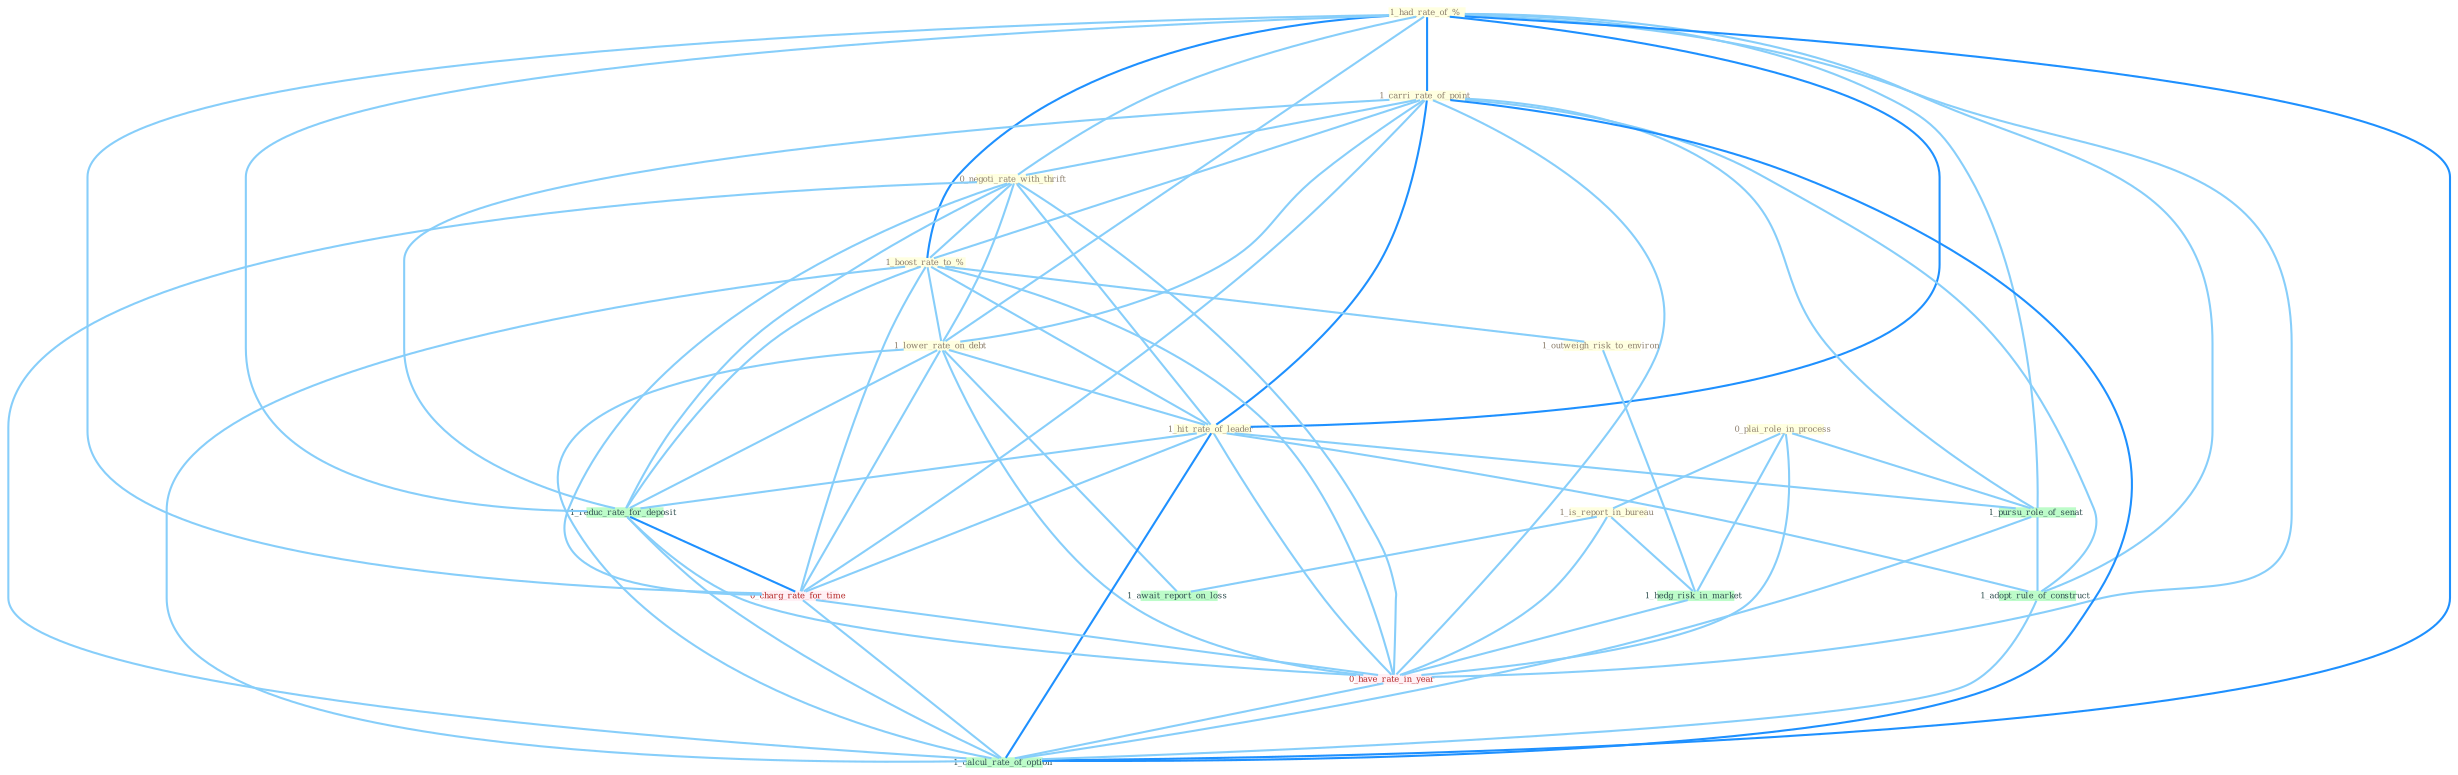 Graph G{ 
    node
    [shape=polygon,style=filled,width=.5,height=.06,color="#BDFCC9",fixedsize=true,fontsize=4,
    fontcolor="#2f4f4f"];
    {node
    [color="#ffffe0", fontcolor="#8b7d6b"] "1_had_rate_of_% " "0_plai_role_in_process " "1_carri_rate_of_point " "0_negoti_rate_with_thrift " "1_boost_rate_to_% " "1_lower_rate_on_debt " "1_is_report_in_bureau " "1_outweigh_risk_to_environ " "1_hit_rate_of_leader "}
{node [color="#fff0f5", fontcolor="#b22222"] "0_charg_rate_for_time " "0_have_rate_in_year "}
edge [color="#B0E2FF"];

	"1_had_rate_of_% " -- "1_carri_rate_of_point " [w="2", color="#1e90ff" , len=0.8];
	"1_had_rate_of_% " -- "0_negoti_rate_with_thrift " [w="1", color="#87cefa" ];
	"1_had_rate_of_% " -- "1_boost_rate_to_% " [w="2", color="#1e90ff" , len=0.8];
	"1_had_rate_of_% " -- "1_lower_rate_on_debt " [w="1", color="#87cefa" ];
	"1_had_rate_of_% " -- "1_hit_rate_of_leader " [w="2", color="#1e90ff" , len=0.8];
	"1_had_rate_of_% " -- "1_pursu_role_of_senat " [w="1", color="#87cefa" ];
	"1_had_rate_of_% " -- "1_reduc_rate_for_deposit " [w="1", color="#87cefa" ];
	"1_had_rate_of_% " -- "0_charg_rate_for_time " [w="1", color="#87cefa" ];
	"1_had_rate_of_% " -- "1_adopt_rule_of_construct " [w="1", color="#87cefa" ];
	"1_had_rate_of_% " -- "0_have_rate_in_year " [w="1", color="#87cefa" ];
	"1_had_rate_of_% " -- "1_calcul_rate_of_option " [w="2", color="#1e90ff" , len=0.8];
	"0_plai_role_in_process " -- "1_is_report_in_bureau " [w="1", color="#87cefa" ];
	"0_plai_role_in_process " -- "1_pursu_role_of_senat " [w="1", color="#87cefa" ];
	"0_plai_role_in_process " -- "1_hedg_risk_in_market " [w="1", color="#87cefa" ];
	"0_plai_role_in_process " -- "0_have_rate_in_year " [w="1", color="#87cefa" ];
	"1_carri_rate_of_point " -- "0_negoti_rate_with_thrift " [w="1", color="#87cefa" ];
	"1_carri_rate_of_point " -- "1_boost_rate_to_% " [w="1", color="#87cefa" ];
	"1_carri_rate_of_point " -- "1_lower_rate_on_debt " [w="1", color="#87cefa" ];
	"1_carri_rate_of_point " -- "1_hit_rate_of_leader " [w="2", color="#1e90ff" , len=0.8];
	"1_carri_rate_of_point " -- "1_pursu_role_of_senat " [w="1", color="#87cefa" ];
	"1_carri_rate_of_point " -- "1_reduc_rate_for_deposit " [w="1", color="#87cefa" ];
	"1_carri_rate_of_point " -- "0_charg_rate_for_time " [w="1", color="#87cefa" ];
	"1_carri_rate_of_point " -- "1_adopt_rule_of_construct " [w="1", color="#87cefa" ];
	"1_carri_rate_of_point " -- "0_have_rate_in_year " [w="1", color="#87cefa" ];
	"1_carri_rate_of_point " -- "1_calcul_rate_of_option " [w="2", color="#1e90ff" , len=0.8];
	"0_negoti_rate_with_thrift " -- "1_boost_rate_to_% " [w="1", color="#87cefa" ];
	"0_negoti_rate_with_thrift " -- "1_lower_rate_on_debt " [w="1", color="#87cefa" ];
	"0_negoti_rate_with_thrift " -- "1_hit_rate_of_leader " [w="1", color="#87cefa" ];
	"0_negoti_rate_with_thrift " -- "1_reduc_rate_for_deposit " [w="1", color="#87cefa" ];
	"0_negoti_rate_with_thrift " -- "0_charg_rate_for_time " [w="1", color="#87cefa" ];
	"0_negoti_rate_with_thrift " -- "0_have_rate_in_year " [w="1", color="#87cefa" ];
	"0_negoti_rate_with_thrift " -- "1_calcul_rate_of_option " [w="1", color="#87cefa" ];
	"1_boost_rate_to_% " -- "1_lower_rate_on_debt " [w="1", color="#87cefa" ];
	"1_boost_rate_to_% " -- "1_outweigh_risk_to_environ " [w="1", color="#87cefa" ];
	"1_boost_rate_to_% " -- "1_hit_rate_of_leader " [w="1", color="#87cefa" ];
	"1_boost_rate_to_% " -- "1_reduc_rate_for_deposit " [w="1", color="#87cefa" ];
	"1_boost_rate_to_% " -- "0_charg_rate_for_time " [w="1", color="#87cefa" ];
	"1_boost_rate_to_% " -- "0_have_rate_in_year " [w="1", color="#87cefa" ];
	"1_boost_rate_to_% " -- "1_calcul_rate_of_option " [w="1", color="#87cefa" ];
	"1_lower_rate_on_debt " -- "1_hit_rate_of_leader " [w="1", color="#87cefa" ];
	"1_lower_rate_on_debt " -- "1_await_report_on_loss " [w="1", color="#87cefa" ];
	"1_lower_rate_on_debt " -- "1_reduc_rate_for_deposit " [w="1", color="#87cefa" ];
	"1_lower_rate_on_debt " -- "0_charg_rate_for_time " [w="1", color="#87cefa" ];
	"1_lower_rate_on_debt " -- "0_have_rate_in_year " [w="1", color="#87cefa" ];
	"1_lower_rate_on_debt " -- "1_calcul_rate_of_option " [w="1", color="#87cefa" ];
	"1_is_report_in_bureau " -- "1_await_report_on_loss " [w="1", color="#87cefa" ];
	"1_is_report_in_bureau " -- "1_hedg_risk_in_market " [w="1", color="#87cefa" ];
	"1_is_report_in_bureau " -- "0_have_rate_in_year " [w="1", color="#87cefa" ];
	"1_outweigh_risk_to_environ " -- "1_hedg_risk_in_market " [w="1", color="#87cefa" ];
	"1_hit_rate_of_leader " -- "1_pursu_role_of_senat " [w="1", color="#87cefa" ];
	"1_hit_rate_of_leader " -- "1_reduc_rate_for_deposit " [w="1", color="#87cefa" ];
	"1_hit_rate_of_leader " -- "0_charg_rate_for_time " [w="1", color="#87cefa" ];
	"1_hit_rate_of_leader " -- "1_adopt_rule_of_construct " [w="1", color="#87cefa" ];
	"1_hit_rate_of_leader " -- "0_have_rate_in_year " [w="1", color="#87cefa" ];
	"1_hit_rate_of_leader " -- "1_calcul_rate_of_option " [w="2", color="#1e90ff" , len=0.8];
	"1_pursu_role_of_senat " -- "1_adopt_rule_of_construct " [w="1", color="#87cefa" ];
	"1_pursu_role_of_senat " -- "1_calcul_rate_of_option " [w="1", color="#87cefa" ];
	"1_reduc_rate_for_deposit " -- "0_charg_rate_for_time " [w="2", color="#1e90ff" , len=0.8];
	"1_reduc_rate_for_deposit " -- "0_have_rate_in_year " [w="1", color="#87cefa" ];
	"1_reduc_rate_for_deposit " -- "1_calcul_rate_of_option " [w="1", color="#87cefa" ];
	"0_charg_rate_for_time " -- "0_have_rate_in_year " [w="1", color="#87cefa" ];
	"0_charg_rate_for_time " -- "1_calcul_rate_of_option " [w="1", color="#87cefa" ];
	"1_adopt_rule_of_construct " -- "1_calcul_rate_of_option " [w="1", color="#87cefa" ];
	"1_hedg_risk_in_market " -- "0_have_rate_in_year " [w="1", color="#87cefa" ];
	"0_have_rate_in_year " -- "1_calcul_rate_of_option " [w="1", color="#87cefa" ];
}